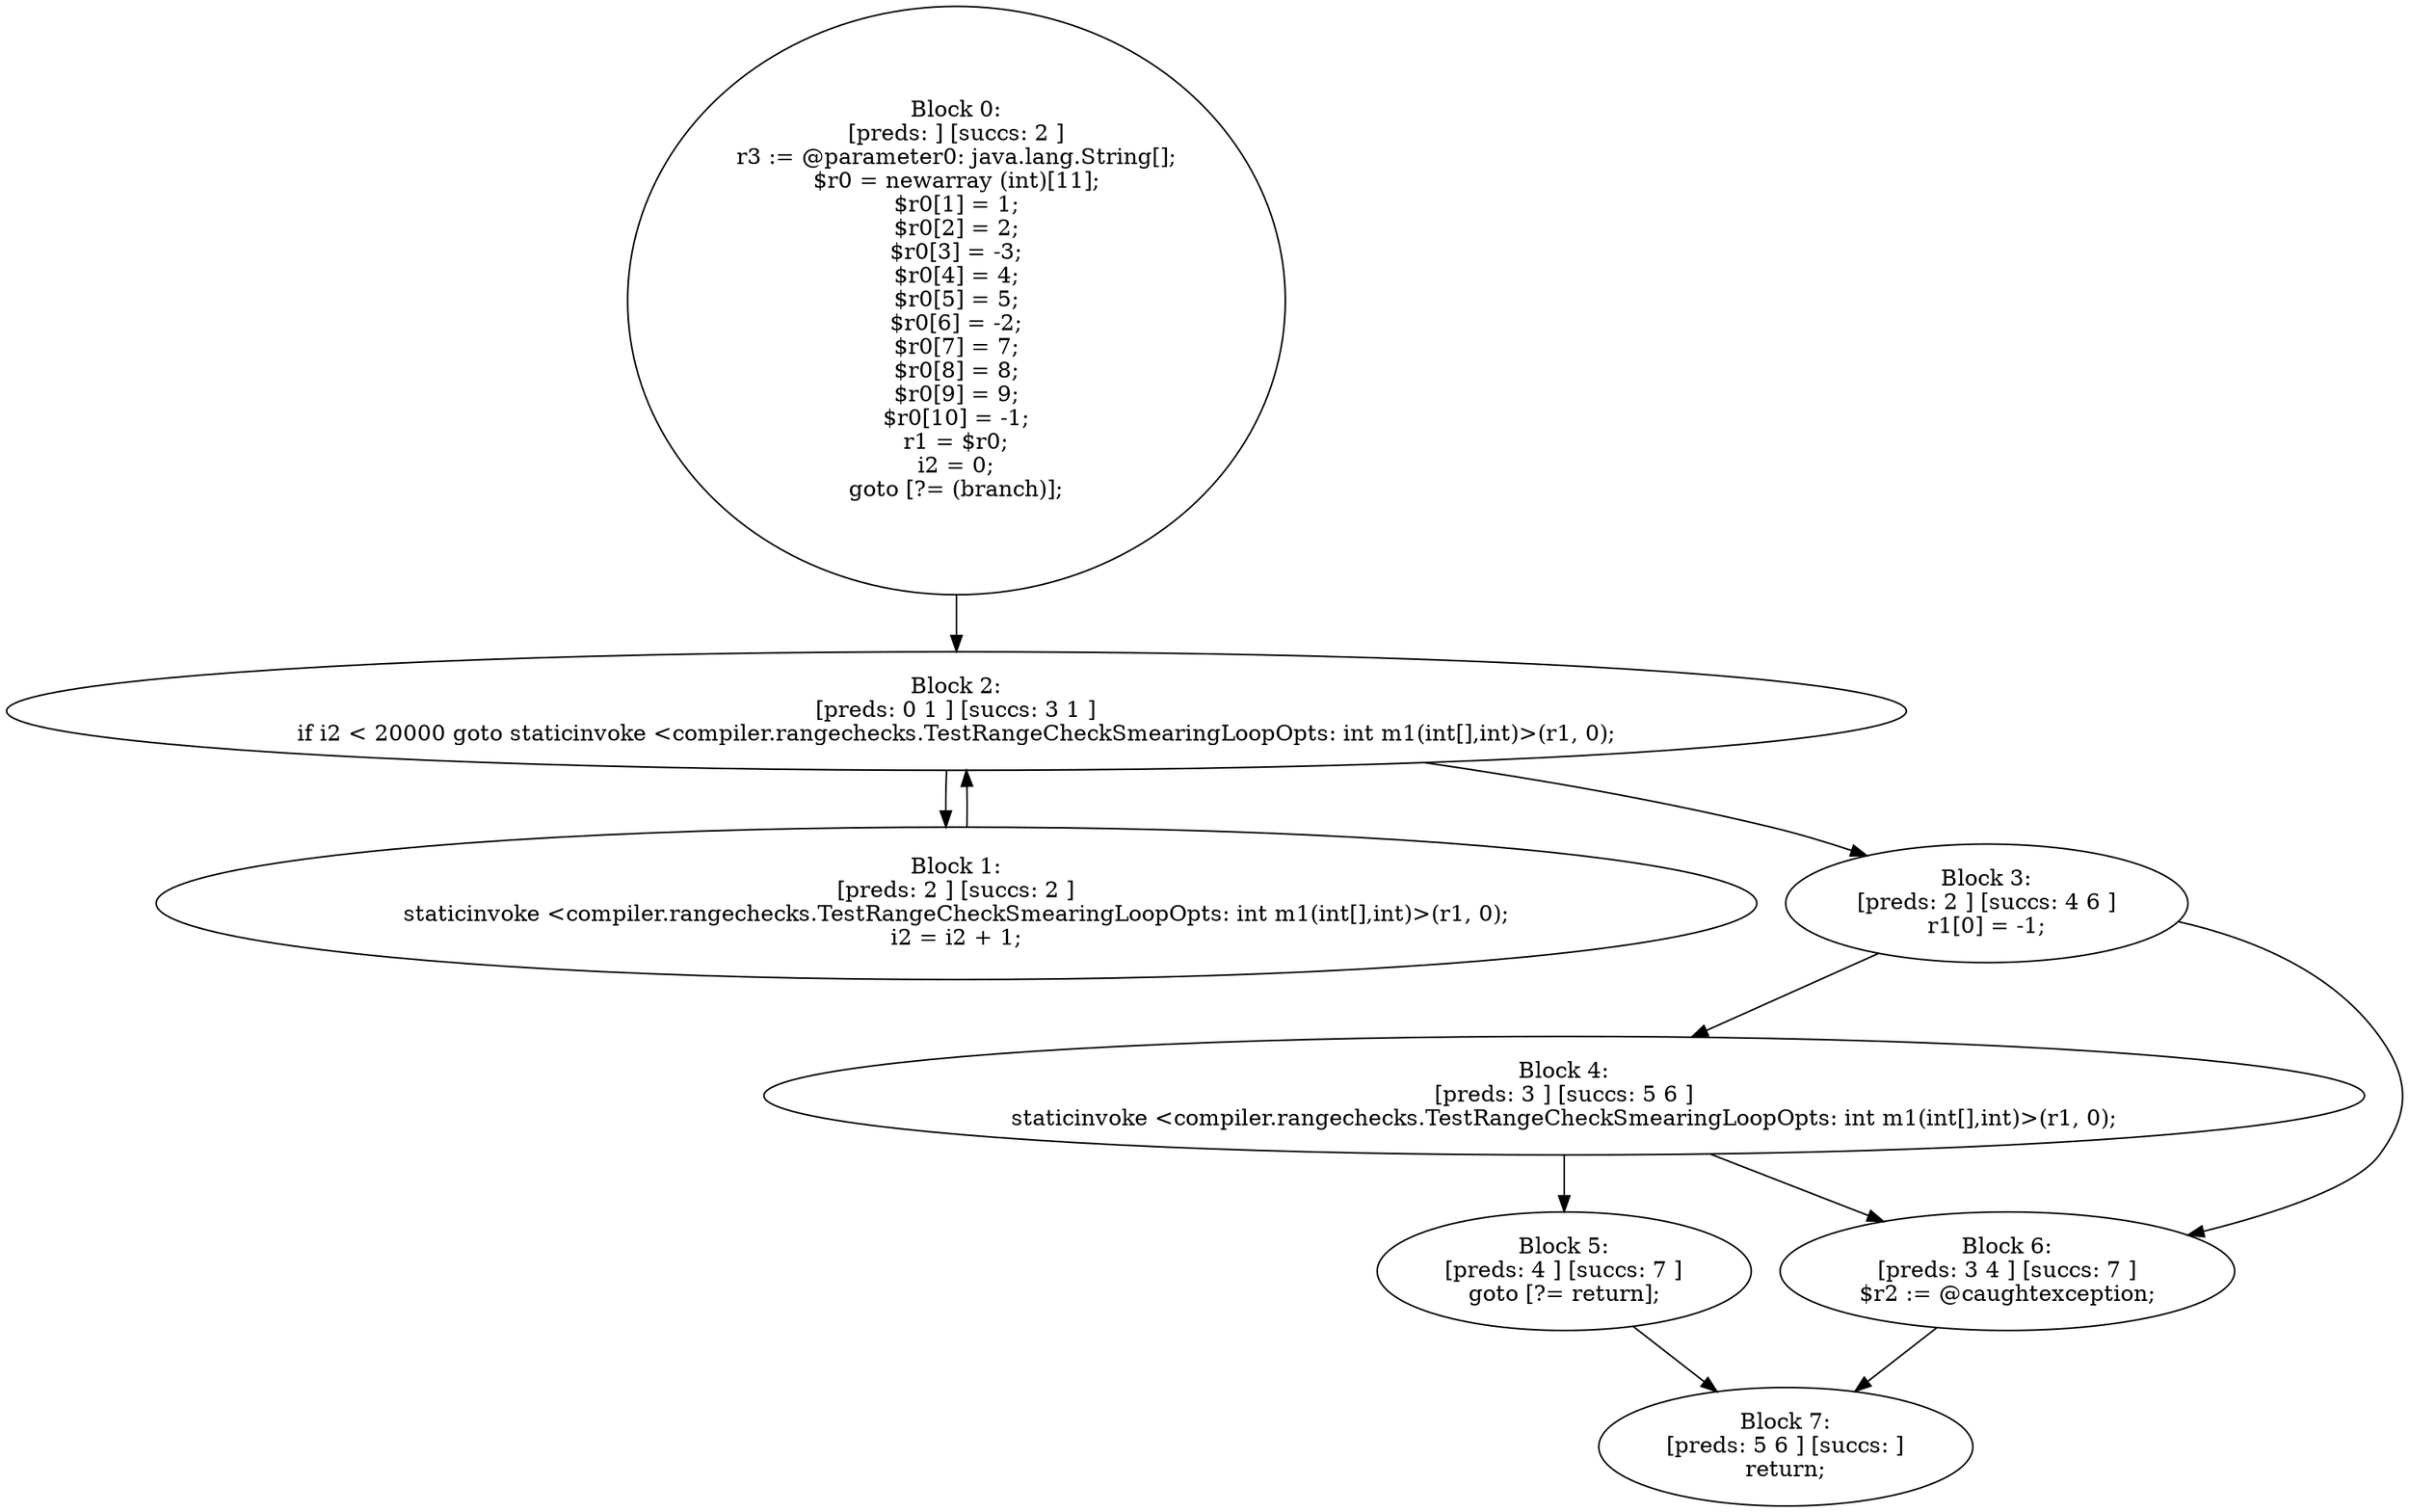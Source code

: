 digraph "unitGraph" {
    "Block 0:
[preds: ] [succs: 2 ]
r3 := @parameter0: java.lang.String[];
$r0 = newarray (int)[11];
$r0[1] = 1;
$r0[2] = 2;
$r0[3] = -3;
$r0[4] = 4;
$r0[5] = 5;
$r0[6] = -2;
$r0[7] = 7;
$r0[8] = 8;
$r0[9] = 9;
$r0[10] = -1;
r1 = $r0;
i2 = 0;
goto [?= (branch)];
"
    "Block 1:
[preds: 2 ] [succs: 2 ]
staticinvoke <compiler.rangechecks.TestRangeCheckSmearingLoopOpts: int m1(int[],int)>(r1, 0);
i2 = i2 + 1;
"
    "Block 2:
[preds: 0 1 ] [succs: 3 1 ]
if i2 < 20000 goto staticinvoke <compiler.rangechecks.TestRangeCheckSmearingLoopOpts: int m1(int[],int)>(r1, 0);
"
    "Block 3:
[preds: 2 ] [succs: 4 6 ]
r1[0] = -1;
"
    "Block 4:
[preds: 3 ] [succs: 5 6 ]
staticinvoke <compiler.rangechecks.TestRangeCheckSmearingLoopOpts: int m1(int[],int)>(r1, 0);
"
    "Block 5:
[preds: 4 ] [succs: 7 ]
goto [?= return];
"
    "Block 6:
[preds: 3 4 ] [succs: 7 ]
$r2 := @caughtexception;
"
    "Block 7:
[preds: 5 6 ] [succs: ]
return;
"
    "Block 0:
[preds: ] [succs: 2 ]
r3 := @parameter0: java.lang.String[];
$r0 = newarray (int)[11];
$r0[1] = 1;
$r0[2] = 2;
$r0[3] = -3;
$r0[4] = 4;
$r0[5] = 5;
$r0[6] = -2;
$r0[7] = 7;
$r0[8] = 8;
$r0[9] = 9;
$r0[10] = -1;
r1 = $r0;
i2 = 0;
goto [?= (branch)];
"->"Block 2:
[preds: 0 1 ] [succs: 3 1 ]
if i2 < 20000 goto staticinvoke <compiler.rangechecks.TestRangeCheckSmearingLoopOpts: int m1(int[],int)>(r1, 0);
";
    "Block 1:
[preds: 2 ] [succs: 2 ]
staticinvoke <compiler.rangechecks.TestRangeCheckSmearingLoopOpts: int m1(int[],int)>(r1, 0);
i2 = i2 + 1;
"->"Block 2:
[preds: 0 1 ] [succs: 3 1 ]
if i2 < 20000 goto staticinvoke <compiler.rangechecks.TestRangeCheckSmearingLoopOpts: int m1(int[],int)>(r1, 0);
";
    "Block 2:
[preds: 0 1 ] [succs: 3 1 ]
if i2 < 20000 goto staticinvoke <compiler.rangechecks.TestRangeCheckSmearingLoopOpts: int m1(int[],int)>(r1, 0);
"->"Block 3:
[preds: 2 ] [succs: 4 6 ]
r1[0] = -1;
";
    "Block 2:
[preds: 0 1 ] [succs: 3 1 ]
if i2 < 20000 goto staticinvoke <compiler.rangechecks.TestRangeCheckSmearingLoopOpts: int m1(int[],int)>(r1, 0);
"->"Block 1:
[preds: 2 ] [succs: 2 ]
staticinvoke <compiler.rangechecks.TestRangeCheckSmearingLoopOpts: int m1(int[],int)>(r1, 0);
i2 = i2 + 1;
";
    "Block 3:
[preds: 2 ] [succs: 4 6 ]
r1[0] = -1;
"->"Block 4:
[preds: 3 ] [succs: 5 6 ]
staticinvoke <compiler.rangechecks.TestRangeCheckSmearingLoopOpts: int m1(int[],int)>(r1, 0);
";
    "Block 3:
[preds: 2 ] [succs: 4 6 ]
r1[0] = -1;
"->"Block 6:
[preds: 3 4 ] [succs: 7 ]
$r2 := @caughtexception;
";
    "Block 4:
[preds: 3 ] [succs: 5 6 ]
staticinvoke <compiler.rangechecks.TestRangeCheckSmearingLoopOpts: int m1(int[],int)>(r1, 0);
"->"Block 5:
[preds: 4 ] [succs: 7 ]
goto [?= return];
";
    "Block 4:
[preds: 3 ] [succs: 5 6 ]
staticinvoke <compiler.rangechecks.TestRangeCheckSmearingLoopOpts: int m1(int[],int)>(r1, 0);
"->"Block 6:
[preds: 3 4 ] [succs: 7 ]
$r2 := @caughtexception;
";
    "Block 5:
[preds: 4 ] [succs: 7 ]
goto [?= return];
"->"Block 7:
[preds: 5 6 ] [succs: ]
return;
";
    "Block 6:
[preds: 3 4 ] [succs: 7 ]
$r2 := @caughtexception;
"->"Block 7:
[preds: 5 6 ] [succs: ]
return;
";
}
